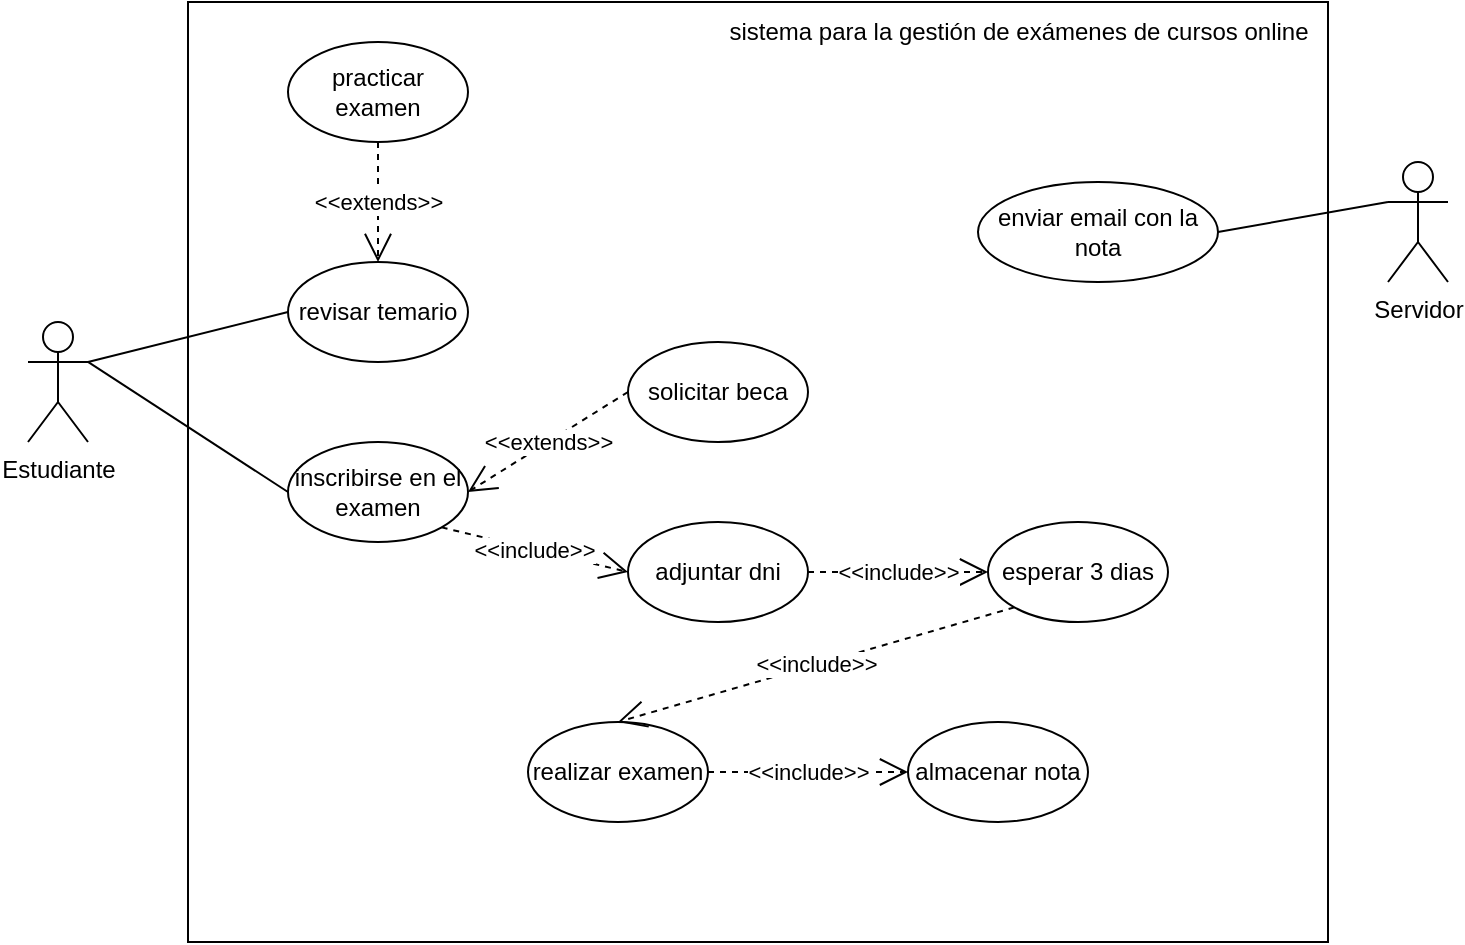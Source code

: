 <mxfile version="21.7.5" type="device">
  <diagram name="Página-1" id="UueU65Pqir6GzhaJa1Ds">
    <mxGraphModel dx="838" dy="973" grid="1" gridSize="10" guides="1" tooltips="1" connect="1" arrows="1" fold="1" page="1" pageScale="1" pageWidth="1169" pageHeight="827" math="0" shadow="0">
      <root>
        <mxCell id="0" />
        <mxCell id="1" parent="0" />
        <mxCell id="48_FCxHxE-Q_yakoIQMy-1" value="" style="rounded=0;whiteSpace=wrap;html=1;" vertex="1" parent="1">
          <mxGeometry x="190" y="150" width="570" height="470" as="geometry" />
        </mxCell>
        <mxCell id="48_FCxHxE-Q_yakoIQMy-2" value="Estudiante" style="shape=umlActor;verticalLabelPosition=bottom;verticalAlign=top;html=1;outlineConnect=0;" vertex="1" parent="1">
          <mxGeometry x="110" y="310" width="30" height="60" as="geometry" />
        </mxCell>
        <mxCell id="48_FCxHxE-Q_yakoIQMy-4" value="revisar temario" style="ellipse;whiteSpace=wrap;html=1;" vertex="1" parent="1">
          <mxGeometry x="240" y="280" width="90" height="50" as="geometry" />
        </mxCell>
        <mxCell id="48_FCxHxE-Q_yakoIQMy-7" value="practicar examen" style="ellipse;whiteSpace=wrap;html=1;" vertex="1" parent="1">
          <mxGeometry x="240" y="170" width="90" height="50" as="geometry" />
        </mxCell>
        <mxCell id="48_FCxHxE-Q_yakoIQMy-8" value="" style="endArrow=none;html=1;rounded=0;exitX=1;exitY=0.333;exitDx=0;exitDy=0;exitPerimeter=0;entryX=0;entryY=0.5;entryDx=0;entryDy=0;" edge="1" parent="1" source="48_FCxHxE-Q_yakoIQMy-2" target="48_FCxHxE-Q_yakoIQMy-4">
          <mxGeometry width="50" height="50" relative="1" as="geometry">
            <mxPoint x="360" y="420" as="sourcePoint" />
            <mxPoint x="410" y="370" as="targetPoint" />
          </mxGeometry>
        </mxCell>
        <mxCell id="48_FCxHxE-Q_yakoIQMy-9" value="&amp;lt;&amp;lt;extends&amp;gt;&amp;gt;" style="endArrow=open;endSize=12;dashed=1;html=1;rounded=0;exitX=0.5;exitY=1;exitDx=0;exitDy=0;entryX=0.5;entryY=0;entryDx=0;entryDy=0;" edge="1" parent="1" source="48_FCxHxE-Q_yakoIQMy-7" target="48_FCxHxE-Q_yakoIQMy-4">
          <mxGeometry width="160" relative="1" as="geometry">
            <mxPoint x="310" y="390" as="sourcePoint" />
            <mxPoint x="470" y="390" as="targetPoint" />
          </mxGeometry>
        </mxCell>
        <mxCell id="48_FCxHxE-Q_yakoIQMy-10" value="inscribirse en el examen" style="ellipse;whiteSpace=wrap;html=1;" vertex="1" parent="1">
          <mxGeometry x="240" y="370" width="90" height="50" as="geometry" />
        </mxCell>
        <mxCell id="48_FCxHxE-Q_yakoIQMy-11" value="adjuntar dni" style="ellipse;whiteSpace=wrap;html=1;" vertex="1" parent="1">
          <mxGeometry x="410" y="410" width="90" height="50" as="geometry" />
        </mxCell>
        <mxCell id="48_FCxHxE-Q_yakoIQMy-12" value="solicitar beca" style="ellipse;whiteSpace=wrap;html=1;" vertex="1" parent="1">
          <mxGeometry x="410" y="320" width="90" height="50" as="geometry" />
        </mxCell>
        <mxCell id="48_FCxHxE-Q_yakoIQMy-13" value="esperar 3 dias" style="ellipse;whiteSpace=wrap;html=1;" vertex="1" parent="1">
          <mxGeometry x="590" y="410" width="90" height="50" as="geometry" />
        </mxCell>
        <mxCell id="48_FCxHxE-Q_yakoIQMy-14" value="realizar examen" style="ellipse;whiteSpace=wrap;html=1;" vertex="1" parent="1">
          <mxGeometry x="360" y="510" width="90" height="50" as="geometry" />
        </mxCell>
        <mxCell id="48_FCxHxE-Q_yakoIQMy-15" value="almacenar nota" style="ellipse;whiteSpace=wrap;html=1;" vertex="1" parent="1">
          <mxGeometry x="550" y="510" width="90" height="50" as="geometry" />
        </mxCell>
        <mxCell id="48_FCxHxE-Q_yakoIQMy-16" value="" style="endArrow=none;html=1;rounded=0;exitX=1;exitY=0.333;exitDx=0;exitDy=0;exitPerimeter=0;entryX=0;entryY=0.5;entryDx=0;entryDy=0;" edge="1" parent="1" source="48_FCxHxE-Q_yakoIQMy-2" target="48_FCxHxE-Q_yakoIQMy-10">
          <mxGeometry width="50" height="50" relative="1" as="geometry">
            <mxPoint x="150" y="340" as="sourcePoint" />
            <mxPoint x="250" y="315" as="targetPoint" />
          </mxGeometry>
        </mxCell>
        <mxCell id="48_FCxHxE-Q_yakoIQMy-17" value="&amp;lt;&amp;lt;extends&amp;gt;&amp;gt;" style="endArrow=open;endSize=12;dashed=1;html=1;rounded=0;entryX=1;entryY=0.5;entryDx=0;entryDy=0;exitX=0;exitY=0.5;exitDx=0;exitDy=0;" edge="1" parent="1" source="48_FCxHxE-Q_yakoIQMy-12" target="48_FCxHxE-Q_yakoIQMy-10">
          <mxGeometry width="160" relative="1" as="geometry">
            <mxPoint x="400" y="390" as="sourcePoint" />
            <mxPoint x="560" y="390" as="targetPoint" />
          </mxGeometry>
        </mxCell>
        <mxCell id="48_FCxHxE-Q_yakoIQMy-18" value="&amp;lt;&amp;lt;include&amp;gt;&amp;gt;" style="endArrow=open;endSize=12;dashed=1;html=1;rounded=0;exitX=1;exitY=1;exitDx=0;exitDy=0;entryX=0;entryY=0.5;entryDx=0;entryDy=0;" edge="1" parent="1" source="48_FCxHxE-Q_yakoIQMy-10" target="48_FCxHxE-Q_yakoIQMy-11">
          <mxGeometry width="160" relative="1" as="geometry">
            <mxPoint x="400" y="390" as="sourcePoint" />
            <mxPoint x="560" y="390" as="targetPoint" />
          </mxGeometry>
        </mxCell>
        <mxCell id="48_FCxHxE-Q_yakoIQMy-19" value="&amp;lt;&amp;lt;include&amp;gt;&amp;gt;" style="endArrow=open;endSize=12;dashed=1;html=1;rounded=0;exitX=1;exitY=0.5;exitDx=0;exitDy=0;entryX=0;entryY=0.5;entryDx=0;entryDy=0;" edge="1" parent="1" source="48_FCxHxE-Q_yakoIQMy-11" target="48_FCxHxE-Q_yakoIQMy-13">
          <mxGeometry width="160" relative="1" as="geometry">
            <mxPoint x="327" y="423" as="sourcePoint" />
            <mxPoint x="420" y="445" as="targetPoint" />
          </mxGeometry>
        </mxCell>
        <mxCell id="48_FCxHxE-Q_yakoIQMy-20" value="&amp;lt;&amp;lt;include&amp;gt;&amp;gt;" style="endArrow=open;endSize=12;dashed=1;html=1;rounded=0;exitX=0;exitY=1;exitDx=0;exitDy=0;entryX=0.5;entryY=0;entryDx=0;entryDy=0;" edge="1" parent="1" source="48_FCxHxE-Q_yakoIQMy-13" target="48_FCxHxE-Q_yakoIQMy-14">
          <mxGeometry width="160" relative="1" as="geometry">
            <mxPoint x="337" y="433" as="sourcePoint" />
            <mxPoint x="430" y="455" as="targetPoint" />
          </mxGeometry>
        </mxCell>
        <mxCell id="48_FCxHxE-Q_yakoIQMy-21" value="&amp;lt;&amp;lt;include&amp;gt;&amp;gt;" style="endArrow=open;endSize=12;dashed=1;html=1;rounded=0;exitX=1;exitY=0.5;exitDx=0;exitDy=0;entryX=0;entryY=0.5;entryDx=0;entryDy=0;" edge="1" parent="1" source="48_FCxHxE-Q_yakoIQMy-14" target="48_FCxHxE-Q_yakoIQMy-15">
          <mxGeometry width="160" relative="1" as="geometry">
            <mxPoint x="347" y="443" as="sourcePoint" />
            <mxPoint x="440" y="465" as="targetPoint" />
          </mxGeometry>
        </mxCell>
        <mxCell id="48_FCxHxE-Q_yakoIQMy-22" value="sistema para la gestión de exámenes de cursos online" style="text;html=1;align=center;verticalAlign=middle;resizable=0;points=[];autosize=1;strokeColor=none;fillColor=none;" vertex="1" parent="1">
          <mxGeometry x="450" y="150" width="310" height="30" as="geometry" />
        </mxCell>
        <mxCell id="48_FCxHxE-Q_yakoIQMy-23" value="Servidor" style="shape=umlActor;verticalLabelPosition=bottom;verticalAlign=top;html=1;" vertex="1" parent="1">
          <mxGeometry x="790" y="230" width="30" height="60" as="geometry" />
        </mxCell>
        <mxCell id="48_FCxHxE-Q_yakoIQMy-24" value="enviar email con la nota" style="ellipse;whiteSpace=wrap;html=1;" vertex="1" parent="1">
          <mxGeometry x="585" y="240" width="120" height="50" as="geometry" />
        </mxCell>
        <mxCell id="48_FCxHxE-Q_yakoIQMy-25" value="" style="endArrow=none;html=1;rounded=0;entryX=1;entryY=0.5;entryDx=0;entryDy=0;exitX=0;exitY=0.333;exitDx=0;exitDy=0;exitPerimeter=0;" edge="1" parent="1" source="48_FCxHxE-Q_yakoIQMy-23" target="48_FCxHxE-Q_yakoIQMy-24">
          <mxGeometry width="50" height="50" relative="1" as="geometry">
            <mxPoint x="500" y="420" as="sourcePoint" />
            <mxPoint x="550" y="370" as="targetPoint" />
          </mxGeometry>
        </mxCell>
      </root>
    </mxGraphModel>
  </diagram>
</mxfile>
